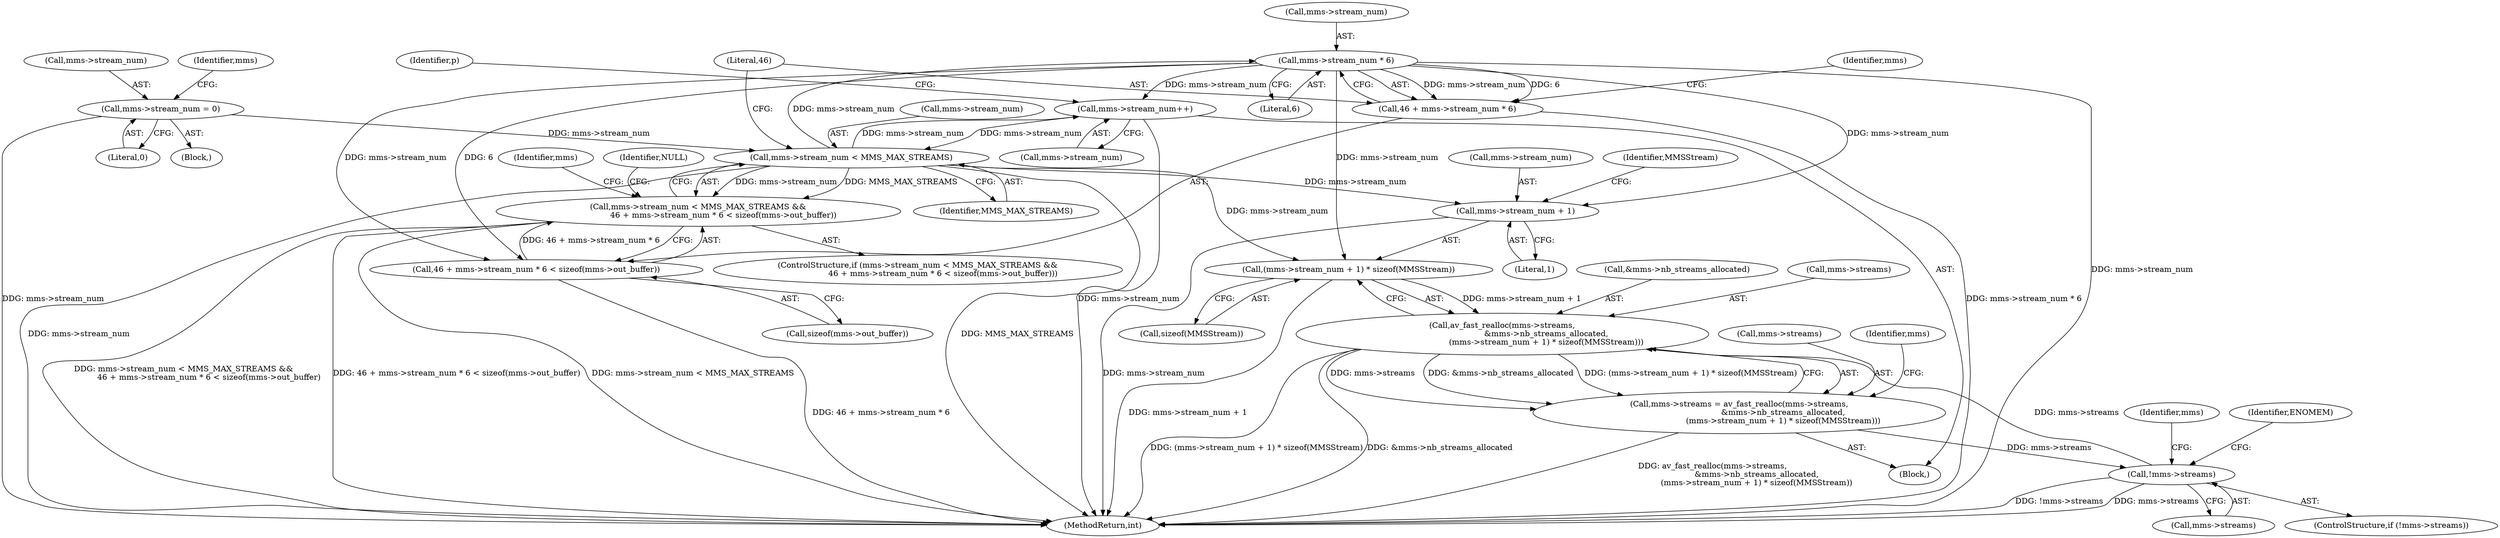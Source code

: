 digraph "1_FFmpeg_cced03dd667a5df6df8fd40d8de0bff477ee02e8@pointer" {
"1000303" [label="(Call,mms->stream_num * 6)"];
"1000295" [label="(Call,mms->stream_num < MMS_MAX_STREAMS)"];
"1000352" [label="(Call,mms->stream_num++)"];
"1000303" [label="(Call,mms->stream_num * 6)"];
"1000115" [label="(Call,mms->stream_num = 0)"];
"1000300" [label="(Call,46 + mms->stream_num * 6 < sizeof(mms->out_buffer))"];
"1000294" [label="(Call,mms->stream_num < MMS_MAX_STREAMS &&\n                    46 + mms->stream_num * 6 < sizeof(mms->out_buffer))"];
"1000301" [label="(Call,46 + mms->stream_num * 6)"];
"1000325" [label="(Call,(mms->stream_num + 1) * sizeof(MMSStream))"];
"1000317" [label="(Call,av_fast_realloc(mms->streams,\n                                   &mms->nb_streams_allocated,\n                                   (mms->stream_num + 1) * sizeof(MMSStream)))"];
"1000313" [label="(Call,mms->streams = av_fast_realloc(mms->streams,\n                                   &mms->nb_streams_allocated,\n                                   (mms->stream_num + 1) * sizeof(MMSStream)))"];
"1000334" [label="(Call,!mms->streams)"];
"1000326" [label="(Call,mms->stream_num + 1)"];
"1000327" [label="(Call,mms->stream_num)"];
"1000325" [label="(Call,(mms->stream_num + 1) * sizeof(MMSStream))"];
"1000326" [label="(Call,mms->stream_num + 1)"];
"1000307" [label="(Literal,6)"];
"1000330" [label="(Literal,1)"];
"1000321" [label="(Call,&mms->nb_streams_allocated)"];
"1000315" [label="(Identifier,mms)"];
"1000491" [label="(Identifier,p)"];
"1000345" [label="(Identifier,mms)"];
"1000495" [label="(MethodReturn,int)"];
"1000314" [label="(Call,mms->streams)"];
"1000334" [label="(Call,!mms->streams)"];
"1000335" [label="(Call,mms->streams)"];
"1000294" [label="(Call,mms->stream_num < MMS_MAX_STREAMS &&\n                    46 + mms->stream_num * 6 < sizeof(mms->out_buffer))"];
"1000331" [label="(Call,sizeof(MMSStream))"];
"1000332" [label="(Identifier,MMSStream)"];
"1000301" [label="(Call,46 + mms->stream_num * 6)"];
"1000303" [label="(Call,mms->stream_num * 6)"];
"1000295" [label="(Call,mms->stream_num < MMS_MAX_STREAMS)"];
"1000340" [label="(Identifier,ENOMEM)"];
"1000353" [label="(Call,mms->stream_num)"];
"1000359" [label="(Identifier,NULL)"];
"1000119" [label="(Literal,0)"];
"1000308" [label="(Call,sizeof(mms->out_buffer))"];
"1000312" [label="(Block,)"];
"1000299" [label="(Identifier,MMS_MAX_STREAMS)"];
"1000124" [label="(Identifier,mms)"];
"1000300" [label="(Call,46 + mms->stream_num * 6 < sizeof(mms->out_buffer))"];
"1000293" [label="(ControlStructure,if (mms->stream_num < MMS_MAX_STREAMS &&\n                    46 + mms->stream_num * 6 < sizeof(mms->out_buffer)))"];
"1000304" [label="(Call,mms->stream_num)"];
"1000116" [label="(Call,mms->stream_num)"];
"1000115" [label="(Call,mms->stream_num = 0)"];
"1000313" [label="(Call,mms->streams = av_fast_realloc(mms->streams,\n                                   &mms->nb_streams_allocated,\n                                   (mms->stream_num + 1) * sizeof(MMSStream)))"];
"1000333" [label="(ControlStructure,if (!mms->streams))"];
"1000317" [label="(Call,av_fast_realloc(mms->streams,\n                                   &mms->nb_streams_allocated,\n                                   (mms->stream_num + 1) * sizeof(MMSStream)))"];
"1000105" [label="(Block,)"];
"1000336" [label="(Identifier,mms)"];
"1000352" [label="(Call,mms->stream_num++)"];
"1000310" [label="(Identifier,mms)"];
"1000302" [label="(Literal,46)"];
"1000318" [label="(Call,mms->streams)"];
"1000296" [label="(Call,mms->stream_num)"];
"1000303" -> "1000301"  [label="AST: "];
"1000303" -> "1000307"  [label="CFG: "];
"1000304" -> "1000303"  [label="AST: "];
"1000307" -> "1000303"  [label="AST: "];
"1000301" -> "1000303"  [label="CFG: "];
"1000303" -> "1000495"  [label="DDG: mms->stream_num"];
"1000303" -> "1000300"  [label="DDG: mms->stream_num"];
"1000303" -> "1000300"  [label="DDG: 6"];
"1000303" -> "1000301"  [label="DDG: mms->stream_num"];
"1000303" -> "1000301"  [label="DDG: 6"];
"1000295" -> "1000303"  [label="DDG: mms->stream_num"];
"1000303" -> "1000325"  [label="DDG: mms->stream_num"];
"1000303" -> "1000326"  [label="DDG: mms->stream_num"];
"1000303" -> "1000352"  [label="DDG: mms->stream_num"];
"1000295" -> "1000294"  [label="AST: "];
"1000295" -> "1000299"  [label="CFG: "];
"1000296" -> "1000295"  [label="AST: "];
"1000299" -> "1000295"  [label="AST: "];
"1000302" -> "1000295"  [label="CFG: "];
"1000294" -> "1000295"  [label="CFG: "];
"1000295" -> "1000495"  [label="DDG: mms->stream_num"];
"1000295" -> "1000495"  [label="DDG: MMS_MAX_STREAMS"];
"1000295" -> "1000294"  [label="DDG: mms->stream_num"];
"1000295" -> "1000294"  [label="DDG: MMS_MAX_STREAMS"];
"1000352" -> "1000295"  [label="DDG: mms->stream_num"];
"1000115" -> "1000295"  [label="DDG: mms->stream_num"];
"1000295" -> "1000325"  [label="DDG: mms->stream_num"];
"1000295" -> "1000326"  [label="DDG: mms->stream_num"];
"1000295" -> "1000352"  [label="DDG: mms->stream_num"];
"1000352" -> "1000312"  [label="AST: "];
"1000352" -> "1000353"  [label="CFG: "];
"1000353" -> "1000352"  [label="AST: "];
"1000491" -> "1000352"  [label="CFG: "];
"1000352" -> "1000495"  [label="DDG: mms->stream_num"];
"1000115" -> "1000105"  [label="AST: "];
"1000115" -> "1000119"  [label="CFG: "];
"1000116" -> "1000115"  [label="AST: "];
"1000119" -> "1000115"  [label="AST: "];
"1000124" -> "1000115"  [label="CFG: "];
"1000115" -> "1000495"  [label="DDG: mms->stream_num"];
"1000300" -> "1000294"  [label="AST: "];
"1000300" -> "1000308"  [label="CFG: "];
"1000301" -> "1000300"  [label="AST: "];
"1000308" -> "1000300"  [label="AST: "];
"1000294" -> "1000300"  [label="CFG: "];
"1000300" -> "1000495"  [label="DDG: 46 + mms->stream_num * 6"];
"1000300" -> "1000294"  [label="DDG: 46 + mms->stream_num * 6"];
"1000294" -> "1000293"  [label="AST: "];
"1000315" -> "1000294"  [label="CFG: "];
"1000359" -> "1000294"  [label="CFG: "];
"1000294" -> "1000495"  [label="DDG: mms->stream_num < MMS_MAX_STREAMS &&\n                    46 + mms->stream_num * 6 < sizeof(mms->out_buffer)"];
"1000294" -> "1000495"  [label="DDG: 46 + mms->stream_num * 6 < sizeof(mms->out_buffer)"];
"1000294" -> "1000495"  [label="DDG: mms->stream_num < MMS_MAX_STREAMS"];
"1000302" -> "1000301"  [label="AST: "];
"1000310" -> "1000301"  [label="CFG: "];
"1000301" -> "1000495"  [label="DDG: mms->stream_num * 6"];
"1000325" -> "1000317"  [label="AST: "];
"1000325" -> "1000331"  [label="CFG: "];
"1000326" -> "1000325"  [label="AST: "];
"1000331" -> "1000325"  [label="AST: "];
"1000317" -> "1000325"  [label="CFG: "];
"1000325" -> "1000495"  [label="DDG: mms->stream_num + 1"];
"1000325" -> "1000317"  [label="DDG: mms->stream_num + 1"];
"1000317" -> "1000313"  [label="AST: "];
"1000318" -> "1000317"  [label="AST: "];
"1000321" -> "1000317"  [label="AST: "];
"1000313" -> "1000317"  [label="CFG: "];
"1000317" -> "1000495"  [label="DDG: (mms->stream_num + 1) * sizeof(MMSStream)"];
"1000317" -> "1000495"  [label="DDG: &mms->nb_streams_allocated"];
"1000317" -> "1000313"  [label="DDG: mms->streams"];
"1000317" -> "1000313"  [label="DDG: &mms->nb_streams_allocated"];
"1000317" -> "1000313"  [label="DDG: (mms->stream_num + 1) * sizeof(MMSStream)"];
"1000334" -> "1000317"  [label="DDG: mms->streams"];
"1000313" -> "1000312"  [label="AST: "];
"1000314" -> "1000313"  [label="AST: "];
"1000336" -> "1000313"  [label="CFG: "];
"1000313" -> "1000495"  [label="DDG: av_fast_realloc(mms->streams,\n                                   &mms->nb_streams_allocated,\n                                   (mms->stream_num + 1) * sizeof(MMSStream))"];
"1000313" -> "1000334"  [label="DDG: mms->streams"];
"1000334" -> "1000333"  [label="AST: "];
"1000334" -> "1000335"  [label="CFG: "];
"1000335" -> "1000334"  [label="AST: "];
"1000340" -> "1000334"  [label="CFG: "];
"1000345" -> "1000334"  [label="CFG: "];
"1000334" -> "1000495"  [label="DDG: !mms->streams"];
"1000334" -> "1000495"  [label="DDG: mms->streams"];
"1000326" -> "1000330"  [label="CFG: "];
"1000327" -> "1000326"  [label="AST: "];
"1000330" -> "1000326"  [label="AST: "];
"1000332" -> "1000326"  [label="CFG: "];
"1000326" -> "1000495"  [label="DDG: mms->stream_num"];
}
